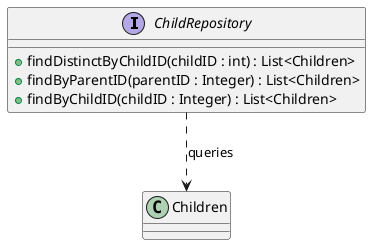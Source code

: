 
@startuml
interface ChildRepository {
    + findDistinctByChildID(childID : int) : List<Children>
    + findByParentID(parentID : Integer) : List<Children>
    + findByChildID(childID : Integer) : List<Children>
}

class Children {
}

ChildRepository ..> Children : queries

@enduml
